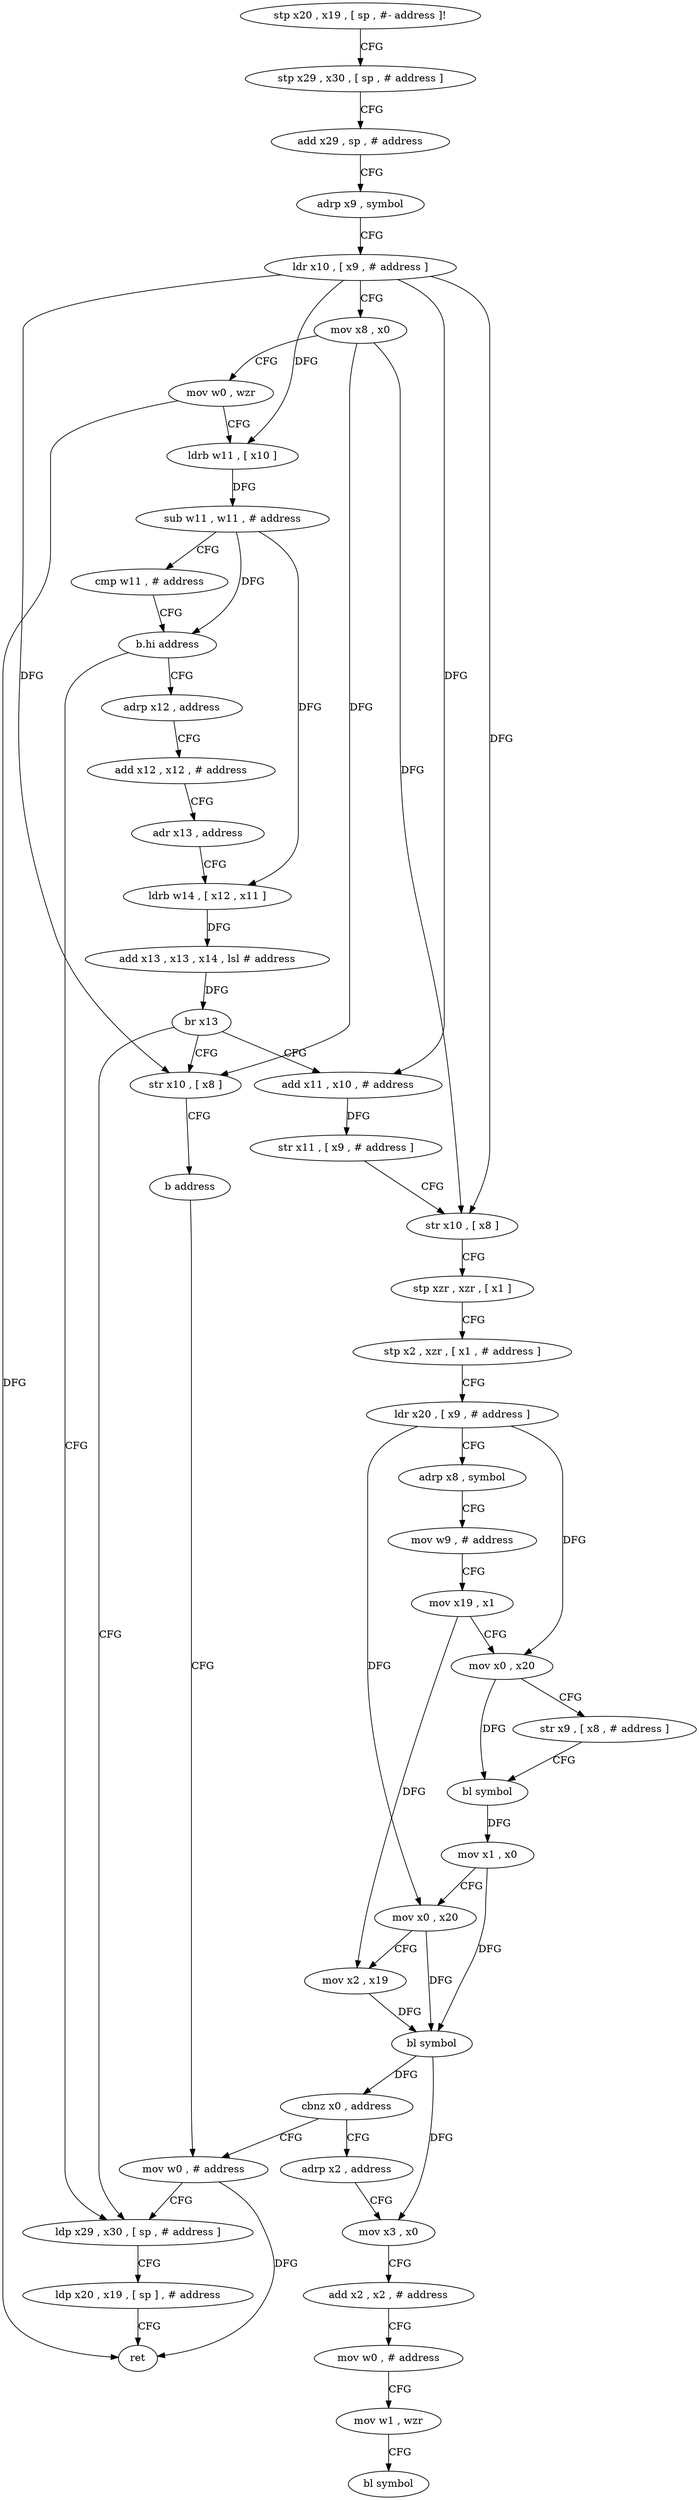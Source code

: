 digraph "func" {
"4203396" [label = "stp x20 , x19 , [ sp , #- address ]!" ]
"4203400" [label = "stp x29 , x30 , [ sp , # address ]" ]
"4203404" [label = "add x29 , sp , # address" ]
"4203408" [label = "adrp x9 , symbol" ]
"4203412" [label = "ldr x10 , [ x9 , # address ]" ]
"4203416" [label = "mov x8 , x0" ]
"4203420" [label = "mov w0 , wzr" ]
"4203424" [label = "ldrb w11 , [ x10 ]" ]
"4203428" [label = "sub w11 , w11 , # address" ]
"4203432" [label = "cmp w11 , # address" ]
"4203436" [label = "b.hi address" ]
"4203544" [label = "ldp x29 , x30 , [ sp , # address ]" ]
"4203440" [label = "adrp x12 , address" ]
"4203548" [label = "ldp x20 , x19 , [ sp ] , # address" ]
"4203552" [label = "ret" ]
"4203444" [label = "add x12 , x12 , # address" ]
"4203448" [label = "adr x13 , address" ]
"4203452" [label = "ldrb w14 , [ x12 , x11 ]" ]
"4203456" [label = "add x13 , x13 , x14 , lsl # address" ]
"4203460" [label = "br x13" ]
"4203464" [label = "str x10 , [ x8 ]" ]
"4203472" [label = "add x11 , x10 , # address" ]
"4203468" [label = "b address" ]
"4203540" [label = "mov w0 , # address" ]
"4203476" [label = "str x11 , [ x9 , # address ]" ]
"4203480" [label = "str x10 , [ x8 ]" ]
"4203484" [label = "stp xzr , xzr , [ x1 ]" ]
"4203488" [label = "stp x2 , xzr , [ x1 , # address ]" ]
"4203492" [label = "ldr x20 , [ x9 , # address ]" ]
"4203496" [label = "adrp x8 , symbol" ]
"4203500" [label = "mov w9 , # address" ]
"4203504" [label = "mov x19 , x1" ]
"4203508" [label = "mov x0 , x20" ]
"4203512" [label = "str x9 , [ x8 , # address ]" ]
"4203516" [label = "bl symbol" ]
"4203520" [label = "mov x1 , x0" ]
"4203524" [label = "mov x0 , x20" ]
"4203528" [label = "mov x2 , x19" ]
"4203532" [label = "bl symbol" ]
"4203536" [label = "cbnz x0 , address" ]
"4203556" [label = "adrp x2 , address" ]
"4203560" [label = "mov x3 , x0" ]
"4203564" [label = "add x2 , x2 , # address" ]
"4203568" [label = "mov w0 , # address" ]
"4203572" [label = "mov w1 , wzr" ]
"4203576" [label = "bl symbol" ]
"4203396" -> "4203400" [ label = "CFG" ]
"4203400" -> "4203404" [ label = "CFG" ]
"4203404" -> "4203408" [ label = "CFG" ]
"4203408" -> "4203412" [ label = "CFG" ]
"4203412" -> "4203416" [ label = "CFG" ]
"4203412" -> "4203424" [ label = "DFG" ]
"4203412" -> "4203464" [ label = "DFG" ]
"4203412" -> "4203472" [ label = "DFG" ]
"4203412" -> "4203480" [ label = "DFG" ]
"4203416" -> "4203420" [ label = "CFG" ]
"4203416" -> "4203464" [ label = "DFG" ]
"4203416" -> "4203480" [ label = "DFG" ]
"4203420" -> "4203424" [ label = "CFG" ]
"4203420" -> "4203552" [ label = "DFG" ]
"4203424" -> "4203428" [ label = "DFG" ]
"4203428" -> "4203432" [ label = "CFG" ]
"4203428" -> "4203436" [ label = "DFG" ]
"4203428" -> "4203452" [ label = "DFG" ]
"4203432" -> "4203436" [ label = "CFG" ]
"4203436" -> "4203544" [ label = "CFG" ]
"4203436" -> "4203440" [ label = "CFG" ]
"4203544" -> "4203548" [ label = "CFG" ]
"4203440" -> "4203444" [ label = "CFG" ]
"4203548" -> "4203552" [ label = "CFG" ]
"4203444" -> "4203448" [ label = "CFG" ]
"4203448" -> "4203452" [ label = "CFG" ]
"4203452" -> "4203456" [ label = "DFG" ]
"4203456" -> "4203460" [ label = "DFG" ]
"4203460" -> "4203464" [ label = "CFG" ]
"4203460" -> "4203472" [ label = "CFG" ]
"4203460" -> "4203544" [ label = "CFG" ]
"4203464" -> "4203468" [ label = "CFG" ]
"4203472" -> "4203476" [ label = "DFG" ]
"4203468" -> "4203540" [ label = "CFG" ]
"4203540" -> "4203544" [ label = "CFG" ]
"4203540" -> "4203552" [ label = "DFG" ]
"4203476" -> "4203480" [ label = "CFG" ]
"4203480" -> "4203484" [ label = "CFG" ]
"4203484" -> "4203488" [ label = "CFG" ]
"4203488" -> "4203492" [ label = "CFG" ]
"4203492" -> "4203496" [ label = "CFG" ]
"4203492" -> "4203508" [ label = "DFG" ]
"4203492" -> "4203524" [ label = "DFG" ]
"4203496" -> "4203500" [ label = "CFG" ]
"4203500" -> "4203504" [ label = "CFG" ]
"4203504" -> "4203508" [ label = "CFG" ]
"4203504" -> "4203528" [ label = "DFG" ]
"4203508" -> "4203512" [ label = "CFG" ]
"4203508" -> "4203516" [ label = "DFG" ]
"4203512" -> "4203516" [ label = "CFG" ]
"4203516" -> "4203520" [ label = "DFG" ]
"4203520" -> "4203524" [ label = "CFG" ]
"4203520" -> "4203532" [ label = "DFG" ]
"4203524" -> "4203528" [ label = "CFG" ]
"4203524" -> "4203532" [ label = "DFG" ]
"4203528" -> "4203532" [ label = "DFG" ]
"4203532" -> "4203536" [ label = "DFG" ]
"4203532" -> "4203560" [ label = "DFG" ]
"4203536" -> "4203556" [ label = "CFG" ]
"4203536" -> "4203540" [ label = "CFG" ]
"4203556" -> "4203560" [ label = "CFG" ]
"4203560" -> "4203564" [ label = "CFG" ]
"4203564" -> "4203568" [ label = "CFG" ]
"4203568" -> "4203572" [ label = "CFG" ]
"4203572" -> "4203576" [ label = "CFG" ]
}
